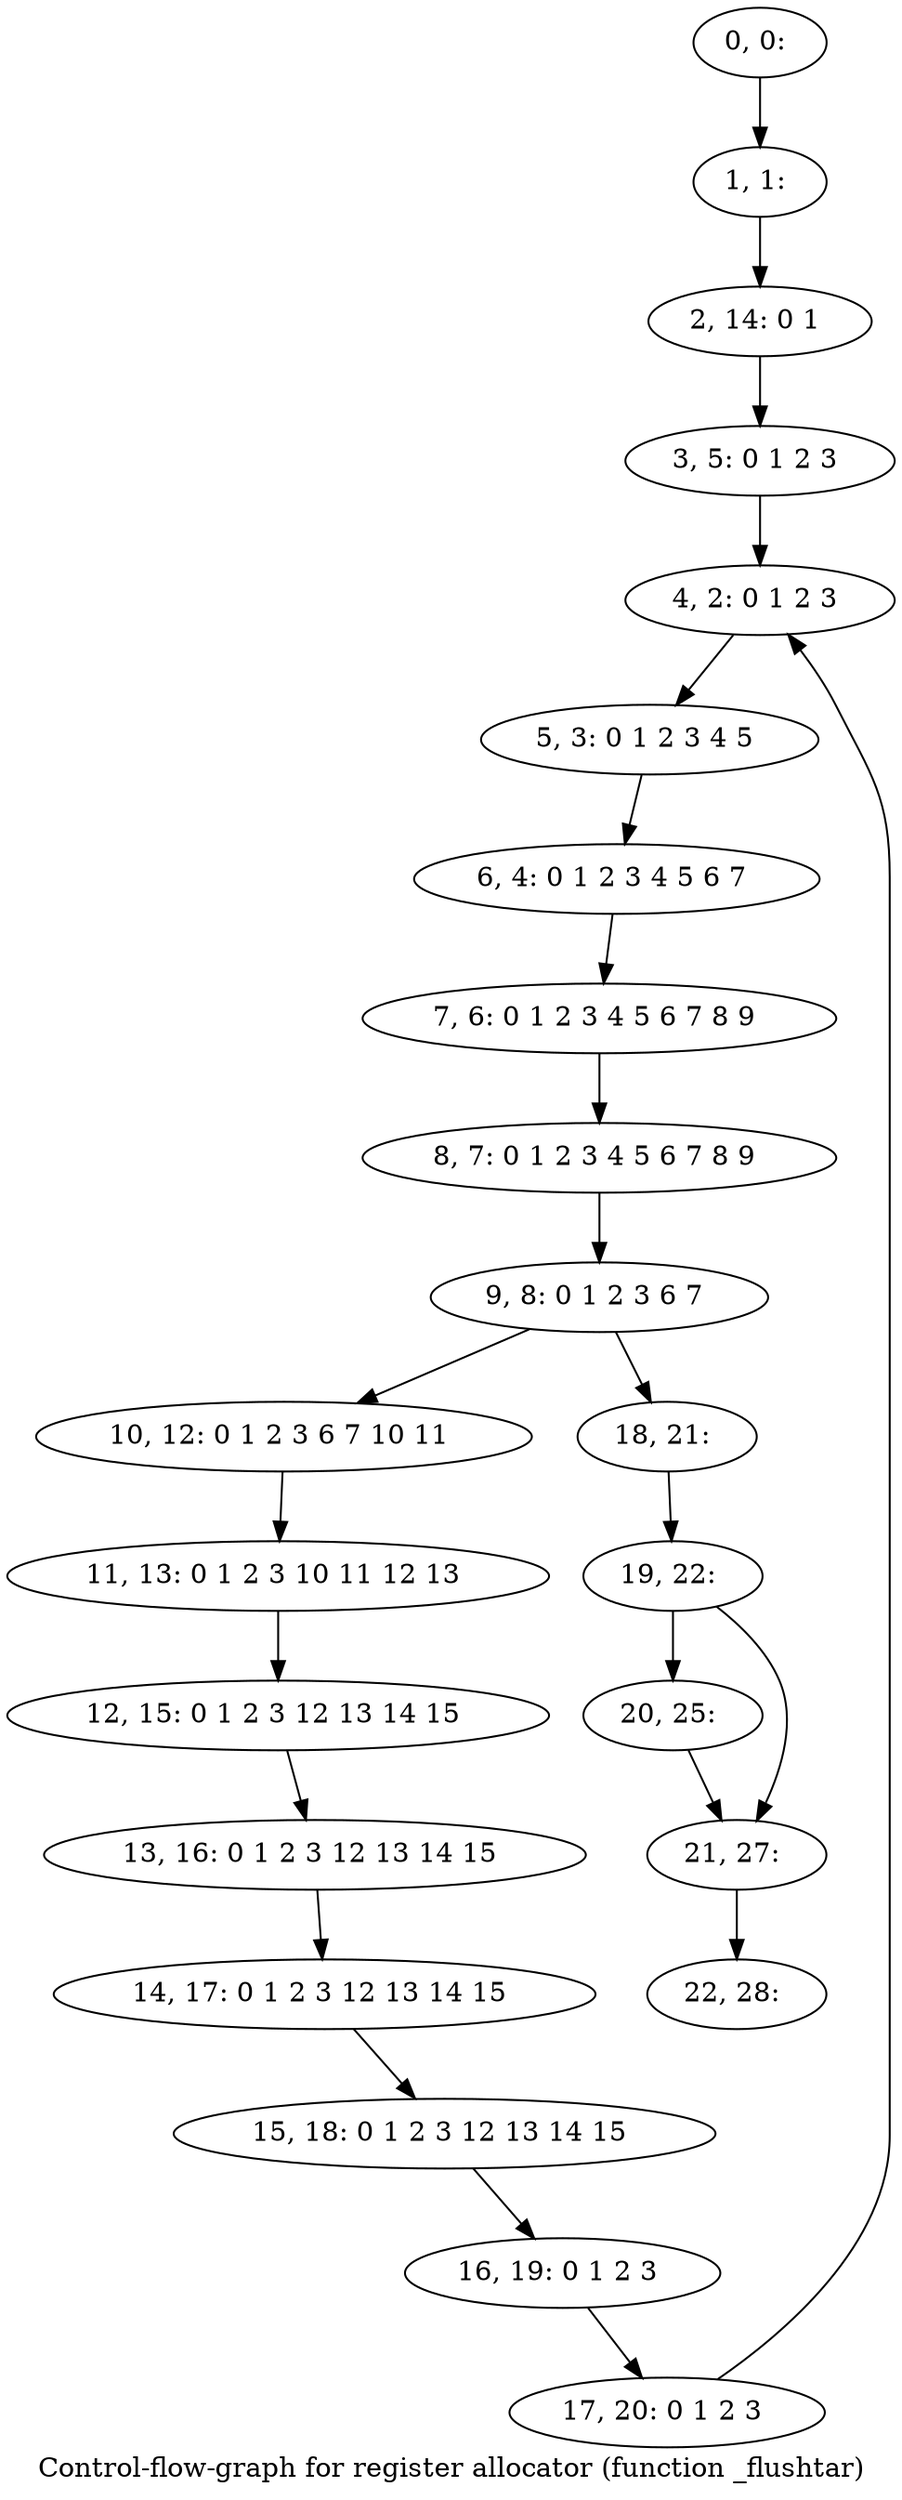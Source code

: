 digraph G {
graph [label="Control-flow-graph for register allocator (function _flushtar)"]
0[label="0, 0: "];
1[label="1, 1: "];
2[label="2, 14: 0 1 "];
3[label="3, 5: 0 1 2 3 "];
4[label="4, 2: 0 1 2 3 "];
5[label="5, 3: 0 1 2 3 4 5 "];
6[label="6, 4: 0 1 2 3 4 5 6 7 "];
7[label="7, 6: 0 1 2 3 4 5 6 7 8 9 "];
8[label="8, 7: 0 1 2 3 4 5 6 7 8 9 "];
9[label="9, 8: 0 1 2 3 6 7 "];
10[label="10, 12: 0 1 2 3 6 7 10 11 "];
11[label="11, 13: 0 1 2 3 10 11 12 13 "];
12[label="12, 15: 0 1 2 3 12 13 14 15 "];
13[label="13, 16: 0 1 2 3 12 13 14 15 "];
14[label="14, 17: 0 1 2 3 12 13 14 15 "];
15[label="15, 18: 0 1 2 3 12 13 14 15 "];
16[label="16, 19: 0 1 2 3 "];
17[label="17, 20: 0 1 2 3 "];
18[label="18, 21: "];
19[label="19, 22: "];
20[label="20, 25: "];
21[label="21, 27: "];
22[label="22, 28: "];
0->1 ;
1->2 ;
2->3 ;
3->4 ;
4->5 ;
5->6 ;
6->7 ;
7->8 ;
8->9 ;
9->10 ;
9->18 ;
10->11 ;
11->12 ;
12->13 ;
13->14 ;
14->15 ;
15->16 ;
16->17 ;
17->4 ;
18->19 ;
19->20 ;
19->21 ;
20->21 ;
21->22 ;
}
